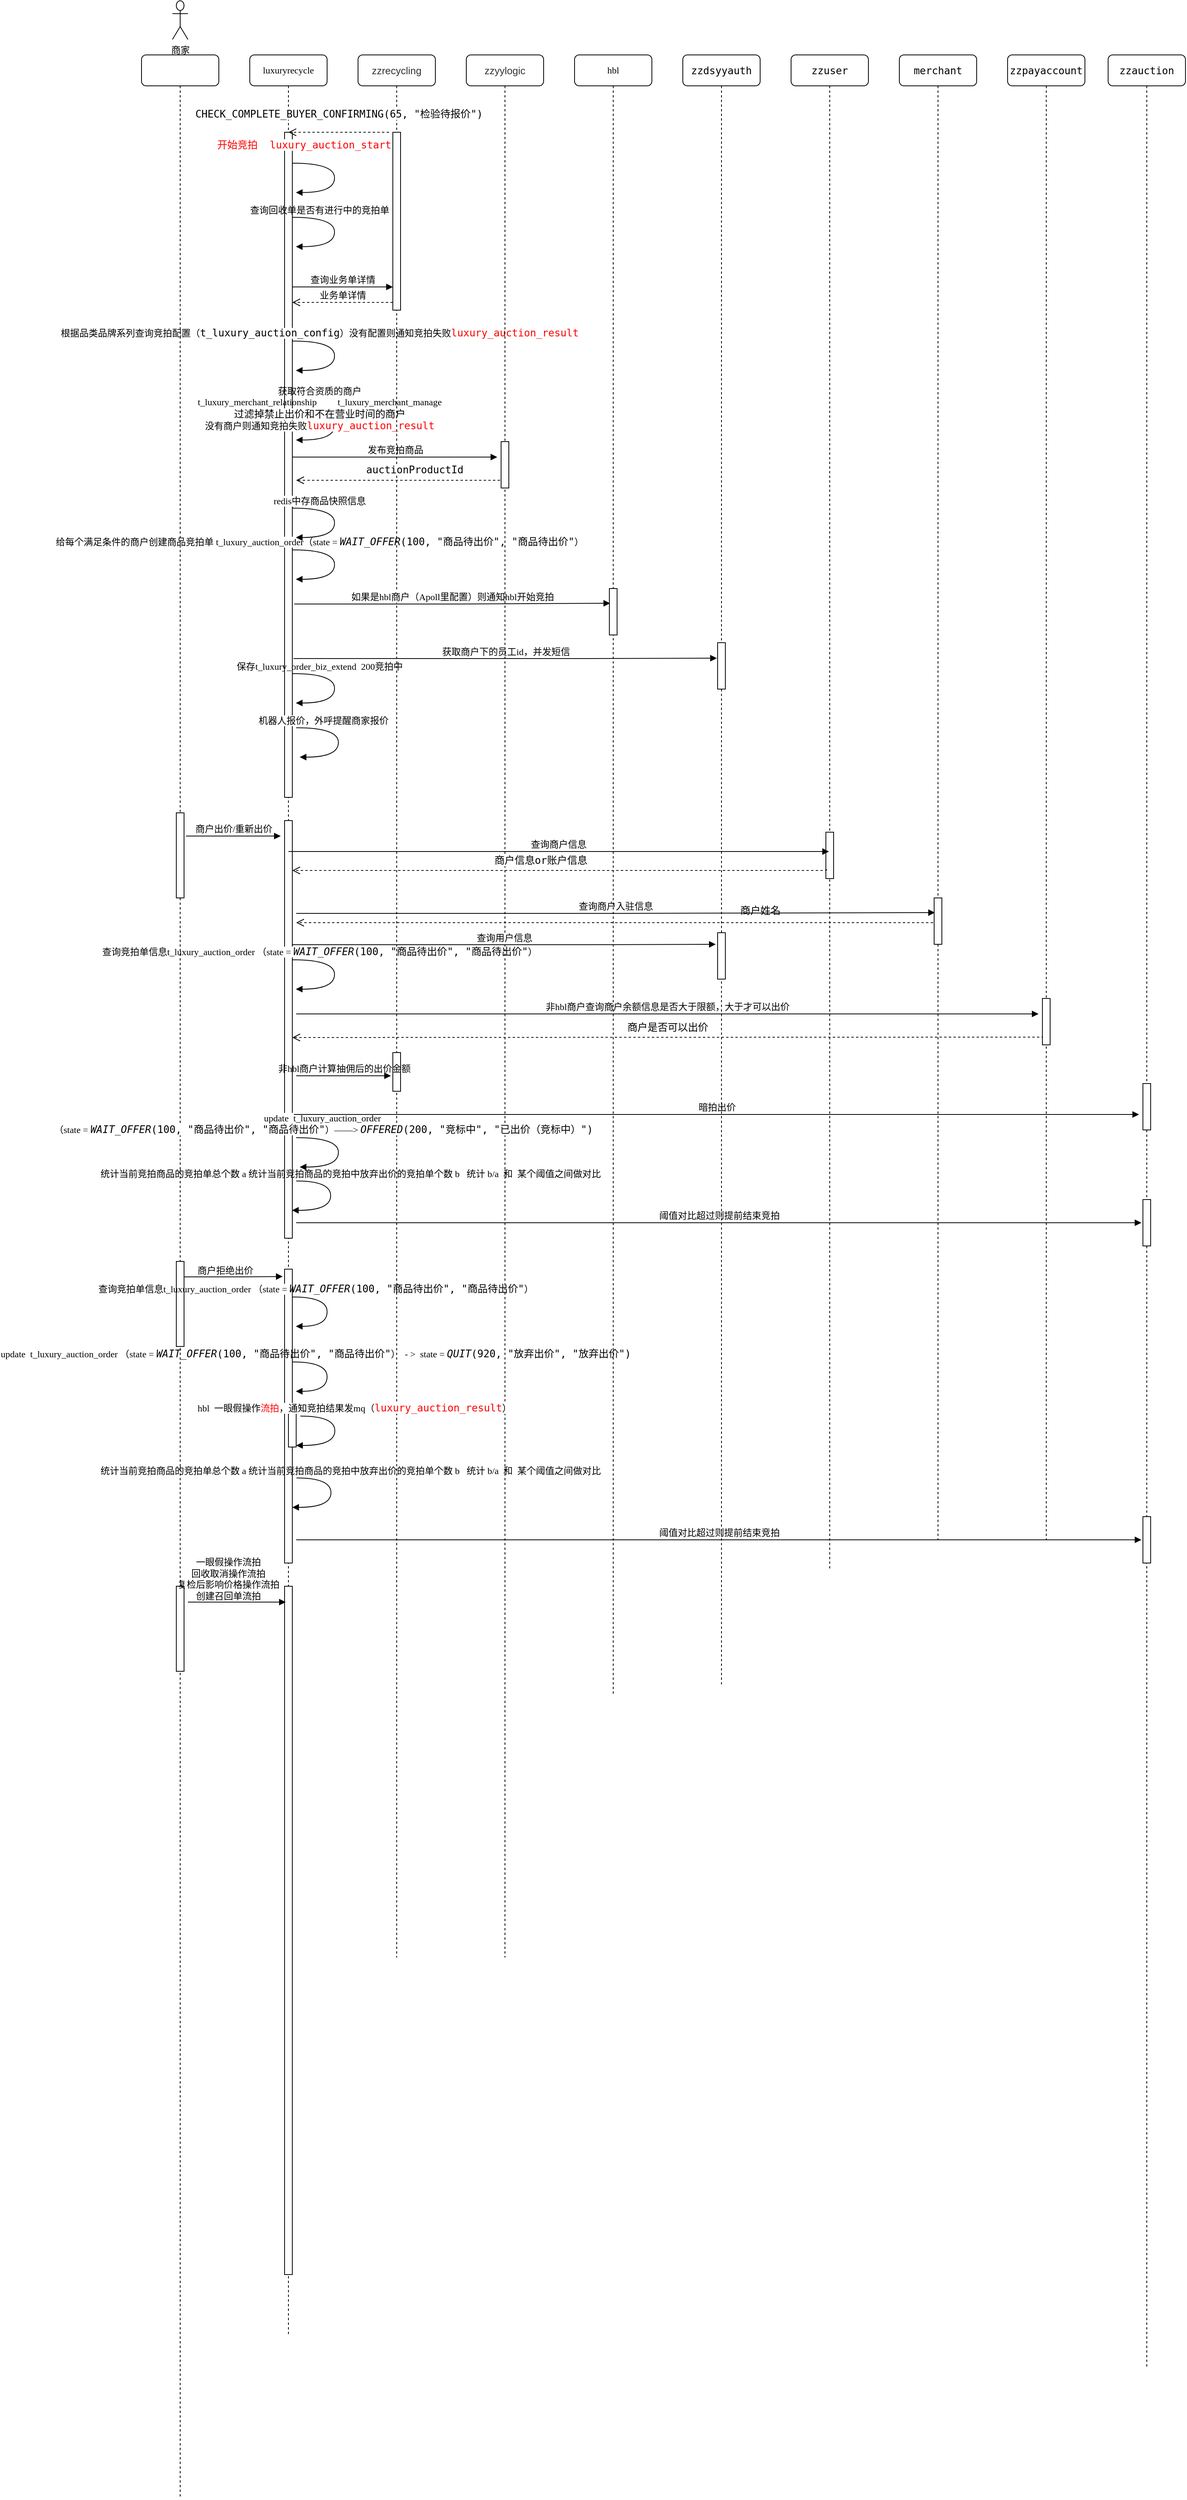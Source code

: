 <mxfile version="25.0.3">
  <diagram name="Page-1" id="13e1069c-82ec-6db2-03f1-153e76fe0fe0">
    <mxGraphModel dx="2366" dy="650" grid="1" gridSize="10" guides="1" tooltips="1" connect="1" arrows="1" fold="1" page="1" pageScale="1" pageWidth="1100" pageHeight="850" background="none" math="0" shadow="0">
      <root>
        <mxCell id="0" />
        <mxCell id="1" parent="0" />
        <mxCell id="7baba1c4bc27f4b0-2" value="luxuryrecycle" style="shape=umlLifeline;perimeter=lifelinePerimeter;whiteSpace=wrap;html=1;container=1;collapsible=0;recursiveResize=0;outlineConnect=0;rounded=1;shadow=0;comic=0;labelBackgroundColor=none;strokeWidth=1;fontFamily=Verdana;fontSize=12;align=center;" parent="1" vertex="1">
          <mxGeometry x="120" y="80" width="100" height="2950" as="geometry" />
        </mxCell>
        <mxCell id="7baba1c4bc27f4b0-10" value="" style="html=1;points=[];perimeter=orthogonalPerimeter;rounded=0;shadow=0;comic=0;labelBackgroundColor=none;strokeWidth=1;fontFamily=Verdana;fontSize=12;align=center;" parent="7baba1c4bc27f4b0-2" vertex="1">
          <mxGeometry x="45" y="100" width="10" height="860" as="geometry" />
        </mxCell>
        <mxCell id="7baba1c4bc27f4b0-35" value="查询回收单是否有进行中的竞拍单" style="html=1;verticalAlign=bottom;endArrow=block;labelBackgroundColor=none;fontFamily=Verdana;fontSize=12;elbow=vertical;edgeStyle=orthogonalEdgeStyle;curved=1;entryX=1;entryY=0.286;entryPerimeter=0;exitX=1.038;exitY=0.345;exitPerimeter=0;" parent="7baba1c4bc27f4b0-2" edge="1">
          <mxGeometry x="-0.509" relative="1" as="geometry">
            <mxPoint x="55.0" y="210.0" as="sourcePoint" />
            <mxPoint x="59.62" y="247.92" as="targetPoint" />
            <Array as="points">
              <mxPoint x="109.62" y="209.9" />
              <mxPoint x="109.62" y="247.9" />
            </Array>
            <mxPoint as="offset" />
          </mxGeometry>
        </mxCell>
        <mxCell id="wZEFfsgulWvUyu0J_CY3-9" value="&lt;span style=&quot;background-color: rgb(255, 255, 255);&quot;&gt;根据品类品牌系列查询竞拍配置（&lt;span style=&quot;font-family: &amp;quot;JetBrains Mono&amp;quot;, monospace; font-size: 9.8pt;&quot;&gt;t_luxury_auction_config&lt;/span&gt;）没有配置则通知竞拍失败&lt;/span&gt;&lt;span style=&quot;font-family: &amp;quot;JetBrains Mono&amp;quot;, monospace; font-size: 9.8pt; background-color: rgb(255, 255, 255);&quot;&gt;&lt;font style=&quot;&quot; color=&quot;#ff0000&quot;&gt;luxury_auction_result&lt;/font&gt;&lt;/span&gt;" style="html=1;verticalAlign=bottom;endArrow=block;labelBackgroundColor=none;fontFamily=Verdana;fontSize=12;elbow=vertical;edgeStyle=orthogonalEdgeStyle;curved=1;entryX=1;entryY=0.286;entryPerimeter=0;exitX=1.038;exitY=0.345;exitPerimeter=0;" parent="7baba1c4bc27f4b0-2" edge="1">
          <mxGeometry x="-0.509" relative="1" as="geometry">
            <mxPoint x="55.0" y="370.04" as="sourcePoint" />
            <mxPoint x="59.62" y="407.96" as="targetPoint" />
            <Array as="points">
              <mxPoint x="109.62" y="369.94" />
              <mxPoint x="109.62" y="407.94" />
            </Array>
            <mxPoint as="offset" />
          </mxGeometry>
        </mxCell>
        <mxCell id="wZEFfsgulWvUyu0J_CY3-10" value="&lt;div style=&quot;&quot;&gt;&lt;pre style=&quot;font-family: &amp;quot;JetBrains Mono&amp;quot;, monospace; font-size: 9.8pt;&quot;&gt;&lt;font style=&quot;background-color: rgb(255, 255, 255);&quot; color=&quot;#ff0000&quot;&gt;开始竞拍  luxury_auction_start&lt;/font&gt;&lt;/pre&gt;&lt;/div&gt;" style="html=1;verticalAlign=bottom;endArrow=block;labelBackgroundColor=none;fontFamily=Verdana;fontSize=12;elbow=vertical;edgeStyle=orthogonalEdgeStyle;curved=1;entryX=1;entryY=0.286;entryPerimeter=0;exitX=1.038;exitY=0.345;exitPerimeter=0;" parent="7baba1c4bc27f4b0-2" edge="1">
          <mxGeometry x="-0.789" relative="1" as="geometry">
            <mxPoint x="55.0" y="140.0" as="sourcePoint" />
            <mxPoint x="59.62" y="177.92" as="targetPoint" />
            <Array as="points">
              <mxPoint x="109.62" y="139.9" />
              <mxPoint x="109.62" y="177.9" />
            </Array>
            <mxPoint as="offset" />
          </mxGeometry>
        </mxCell>
        <mxCell id="wZEFfsgulWvUyu0J_CY3-11" value="业务单详情" style="html=1;verticalAlign=bottom;endArrow=open;dashed=1;endSize=8;labelBackgroundColor=none;fontFamily=Verdana;fontSize=12;edgeStyle=elbowEdgeStyle;elbow=vertical;" parent="7baba1c4bc27f4b0-2" edge="1">
          <mxGeometry relative="1" as="geometry">
            <mxPoint x="55" y="320" as="targetPoint" />
            <Array as="points">
              <mxPoint x="130" y="320" />
              <mxPoint x="160" y="320" />
            </Array>
            <mxPoint x="185" y="320" as="sourcePoint" />
          </mxGeometry>
        </mxCell>
        <mxCell id="wZEFfsgulWvUyu0J_CY3-12" value="获取符合资质的商户&lt;div&gt;t_luxury_merchant_relationship&amp;nbsp; &amp;nbsp; &amp;nbsp; &amp;nbsp; &amp;nbsp;t_luxury_merchant_manage&lt;/div&gt;&lt;div&gt;&lt;span style=&quot;background-color: rgb(255, 255, 255); font-family: Menlo-Regular, monospace; font-size: 9.8pt;&quot;&gt;过滤掉禁止出价和不在营业时间的商户&lt;/span&gt;&lt;/div&gt;&lt;div&gt;&lt;span style=&quot;background-color: rgb(255, 255, 255);&quot;&gt;没有商户则通知竞拍失败&lt;/span&gt;&lt;span style=&quot;font-family: &amp;quot;JetBrains Mono&amp;quot;, monospace; font-size: 9.8pt; background-color: rgb(255, 255, 255);&quot;&gt;&lt;font color=&quot;#ff0000&quot;&gt;luxury_auction_result&lt;/font&gt;&lt;/span&gt;&lt;span style=&quot;background-color: rgb(255, 255, 255); font-family: Menlo-Regular, monospace; font-size: 9.8pt;&quot;&gt;&lt;/span&gt;&lt;/div&gt;" style="html=1;verticalAlign=bottom;endArrow=block;labelBackgroundColor=none;fontFamily=Verdana;fontSize=12;elbow=vertical;edgeStyle=orthogonalEdgeStyle;curved=1;entryX=1;entryY=0.286;entryPerimeter=0;exitX=1.038;exitY=0.345;exitPerimeter=0;" parent="7baba1c4bc27f4b0-2" edge="1">
          <mxGeometry x="0.574" y="-8" relative="1" as="geometry">
            <mxPoint x="55.0" y="460" as="sourcePoint" />
            <mxPoint x="59.62" y="497.92" as="targetPoint" />
            <Array as="points">
              <mxPoint x="109.62" y="459.9" />
              <mxPoint x="109.62" y="497.9" />
            </Array>
            <mxPoint as="offset" />
          </mxGeometry>
        </mxCell>
        <mxCell id="wZEFfsgulWvUyu0J_CY3-14" value="发布竞拍商品" style="html=1;verticalAlign=bottom;endArrow=block;labelBackgroundColor=none;fontFamily=Verdana;fontSize=12;edgeStyle=elbowEdgeStyle;elbow=horizontal;" parent="7baba1c4bc27f4b0-2" edge="1">
          <mxGeometry relative="1" as="geometry">
            <mxPoint x="55" y="520" as="sourcePoint" />
            <mxPoint x="320" y="520" as="targetPoint" />
          </mxGeometry>
        </mxCell>
        <mxCell id="wZEFfsgulWvUyu0J_CY3-20" value="&lt;span style=&quot;background-color: rgb(255, 255, 255);&quot;&gt;给每个满足条件的商户创建商品竞拍单&amp;nbsp;t_luxury_auction_order（state =&amp;nbsp;&lt;span style=&quot;font-family: &amp;quot;JetBrains Mono&amp;quot;, monospace; font-size: 9.8pt; font-style: italic;&quot;&gt;WAIT_OFFER&lt;/span&gt;&lt;span style=&quot;font-family: &amp;quot;JetBrains Mono&amp;quot;, monospace; font-size: 9.8pt;&quot;&gt;(&lt;/span&gt;&lt;span style=&quot;font-family: &amp;quot;JetBrains Mono&amp;quot;, monospace; font-size: 9.8pt;&quot;&gt;100&lt;/span&gt;&lt;span style=&quot;font-family: &amp;quot;JetBrains Mono&amp;quot;, monospace; font-size: 9.8pt;&quot;&gt;, &lt;/span&gt;&lt;span style=&quot;font-family: &amp;quot;JetBrains Mono&amp;quot;, monospace; font-size: 9.8pt;&quot;&gt;&quot;&lt;/span&gt;&lt;span style=&quot;font-size: 9.8pt; font-family: Menlo-Regular, monospace;&quot;&gt;商品待出价&lt;/span&gt;&lt;span style=&quot;font-family: &amp;quot;JetBrains Mono&amp;quot;, monospace; font-size: 9.8pt;&quot;&gt;&quot;&lt;/span&gt;&lt;span style=&quot;font-family: &amp;quot;JetBrains Mono&amp;quot;, monospace; font-size: 9.8pt;&quot;&gt;, &lt;/span&gt;&lt;span style=&quot;font-family: &amp;quot;JetBrains Mono&amp;quot;, monospace; font-size: 9.8pt;&quot;&gt;&quot;&lt;/span&gt;&lt;span style=&quot;font-size: 9.8pt; font-family: Menlo-Regular, monospace;&quot;&gt;商品待出价&lt;/span&gt;&lt;span style=&quot;font-family: &amp;quot;JetBrains Mono&amp;quot;, monospace; font-size: 9.8pt;&quot;&gt;&quot;&lt;/span&gt;）&lt;/span&gt;" style="html=1;verticalAlign=bottom;endArrow=block;labelBackgroundColor=none;fontFamily=Verdana;fontSize=12;elbow=vertical;edgeStyle=orthogonalEdgeStyle;curved=1;entryX=1;entryY=0.286;entryPerimeter=0;exitX=1.038;exitY=0.345;exitPerimeter=0;" parent="7baba1c4bc27f4b0-2" edge="1">
          <mxGeometry x="-0.509" relative="1" as="geometry">
            <mxPoint x="55.0" y="640.04" as="sourcePoint" />
            <mxPoint x="59.62" y="677.96" as="targetPoint" />
            <Array as="points">
              <mxPoint x="109.62" y="639.94" />
              <mxPoint x="109.62" y="677.94" />
            </Array>
            <mxPoint as="offset" />
          </mxGeometry>
        </mxCell>
        <mxCell id="wZEFfsgulWvUyu0J_CY3-30" value="&lt;span style=&quot;background-color: rgb(255, 255, 255);&quot;&gt;保存&lt;/span&gt;t_luxury_order_biz_extend&amp;nbsp; 200竞拍中" style="html=1;verticalAlign=bottom;endArrow=block;labelBackgroundColor=none;fontFamily=Verdana;fontSize=12;elbow=vertical;edgeStyle=orthogonalEdgeStyle;curved=1;entryX=1;entryY=0.286;entryPerimeter=0;exitX=1.038;exitY=0.345;exitPerimeter=0;" parent="7baba1c4bc27f4b0-2" edge="1">
          <mxGeometry x="-0.509" relative="1" as="geometry">
            <mxPoint x="55.0" y="800.04" as="sourcePoint" />
            <mxPoint x="59.62" y="837.96" as="targetPoint" />
            <Array as="points">
              <mxPoint x="109.62" y="799.94" />
              <mxPoint x="109.62" y="837.94" />
            </Array>
            <mxPoint as="offset" />
          </mxGeometry>
        </mxCell>
        <mxCell id="wZEFfsgulWvUyu0J_CY3-33" value="商户出价/重新出价" style="html=1;verticalAlign=bottom;endArrow=block;labelBackgroundColor=none;fontFamily=Verdana;fontSize=12;edgeStyle=elbowEdgeStyle;elbow=horizontal;" parent="7baba1c4bc27f4b0-2" edge="1">
          <mxGeometry relative="1" as="geometry">
            <mxPoint x="-82.5" y="1010" as="sourcePoint" />
            <mxPoint x="40" y="1010" as="targetPoint" />
          </mxGeometry>
        </mxCell>
        <mxCell id="wZEFfsgulWvUyu0J_CY3-34" value="" style="html=1;points=[];perimeter=orthogonalPerimeter;rounded=0;shadow=0;comic=0;labelBackgroundColor=none;strokeWidth=1;fontFamily=Verdana;fontSize=12;align=center;" parent="7baba1c4bc27f4b0-2" vertex="1">
          <mxGeometry x="45" y="990" width="10" height="540" as="geometry" />
        </mxCell>
        <mxCell id="wZEFfsgulWvUyu0J_CY3-41" value="&lt;span style=&quot;background-color: rgb(255, 255, 255);&quot;&gt;查询竞拍单信息&lt;/span&gt;t_luxury_auction_order&amp;nbsp;&lt;span style=&quot;background-color: rgb(255, 255, 255);&quot;&gt;（state =&amp;nbsp;&lt;/span&gt;&lt;span style=&quot;font-family: &amp;quot;JetBrains Mono&amp;quot;, monospace; font-size: 9.8pt; font-style: italic;&quot;&gt;WAIT_OFFER&lt;/span&gt;&lt;span style=&quot;font-family: &amp;quot;JetBrains Mono&amp;quot;, monospace; font-size: 9.8pt;&quot;&gt;(&lt;/span&gt;&lt;span style=&quot;font-family: &amp;quot;JetBrains Mono&amp;quot;, monospace; font-size: 9.8pt;&quot;&gt;100&lt;/span&gt;&lt;span style=&quot;font-family: &amp;quot;JetBrains Mono&amp;quot;, monospace; font-size: 9.8pt;&quot;&gt;,&amp;nbsp;&lt;/span&gt;&lt;span style=&quot;font-family: &amp;quot;JetBrains Mono&amp;quot;, monospace; font-size: 9.8pt;&quot;&gt;&quot;&lt;/span&gt;&lt;span style=&quot;font-size: 9.8pt; font-family: Menlo-Regular, monospace;&quot;&gt;商品待出价&lt;/span&gt;&lt;span style=&quot;font-family: &amp;quot;JetBrains Mono&amp;quot;, monospace; font-size: 9.8pt;&quot;&gt;&quot;&lt;/span&gt;&lt;span style=&quot;font-family: &amp;quot;JetBrains Mono&amp;quot;, monospace; font-size: 9.8pt;&quot;&gt;,&amp;nbsp;&lt;/span&gt;&lt;span style=&quot;font-family: &amp;quot;JetBrains Mono&amp;quot;, monospace; font-size: 9.8pt;&quot;&gt;&quot;&lt;/span&gt;&lt;span style=&quot;font-size: 9.8pt; font-family: Menlo-Regular, monospace;&quot;&gt;商品待出价&lt;/span&gt;&lt;span style=&quot;font-family: &amp;quot;JetBrains Mono&amp;quot;, monospace; font-size: 9.8pt;&quot;&gt;&quot;&lt;/span&gt;&lt;span style=&quot;background-color: rgb(255, 255, 255);&quot;&gt;）&lt;/span&gt;" style="html=1;verticalAlign=bottom;endArrow=block;labelBackgroundColor=none;fontFamily=Verdana;fontSize=12;elbow=vertical;edgeStyle=orthogonalEdgeStyle;curved=1;entryX=1;entryY=0.286;entryPerimeter=0;exitX=1.038;exitY=0.345;exitPerimeter=0;" parent="7baba1c4bc27f4b0-2" edge="1">
          <mxGeometry x="-0.509" relative="1" as="geometry">
            <mxPoint x="55.0" y="1170.04" as="sourcePoint" />
            <mxPoint x="59.62" y="1207.96" as="targetPoint" />
            <Array as="points">
              <mxPoint x="109.62" y="1169.94" />
              <mxPoint x="109.62" y="1207.94" />
            </Array>
            <mxPoint as="offset" />
          </mxGeometry>
        </mxCell>
        <mxCell id="wZEFfsgulWvUyu0J_CY3-71" value="" style="html=1;points=[];perimeter=orthogonalPerimeter;rounded=0;shadow=0;comic=0;labelBackgroundColor=none;strokeWidth=1;fontFamily=Verdana;fontSize=12;align=center;" parent="7baba1c4bc27f4b0-2" vertex="1">
          <mxGeometry x="45" y="1570" width="10" height="380" as="geometry" />
        </mxCell>
        <mxCell id="wZEFfsgulWvUyu0J_CY3-73" value="&lt;span style=&quot;background-color: rgb(255, 255, 255);&quot;&gt;update&amp;nbsp;&amp;nbsp;t_luxury_auction_order&amp;nbsp;（&lt;/span&gt;&lt;span style=&quot;background-color: rgb(255, 255, 255);&quot;&gt;state =&amp;nbsp;&lt;/span&gt;&lt;span style=&quot;font-family: &amp;quot;JetBrains Mono&amp;quot;, monospace; font-size: 9.8pt; font-style: italic;&quot;&gt;WAIT_OFFER&lt;/span&gt;&lt;span style=&quot;font-family: &amp;quot;JetBrains Mono&amp;quot;, monospace; font-size: 9.8pt;&quot;&gt;(&lt;/span&gt;&lt;span style=&quot;font-family: &amp;quot;JetBrains Mono&amp;quot;, monospace; font-size: 9.8pt;&quot;&gt;100&lt;/span&gt;&lt;span style=&quot;font-family: &amp;quot;JetBrains Mono&amp;quot;, monospace; font-size: 9.8pt;&quot;&gt;,&amp;nbsp;&lt;/span&gt;&lt;span style=&quot;font-family: &amp;quot;JetBrains Mono&amp;quot;, monospace; font-size: 9.8pt;&quot;&gt;&quot;&lt;/span&gt;&lt;span style=&quot;font-size: 9.8pt; font-family: Menlo-Regular, monospace;&quot;&gt;商品待出价&lt;/span&gt;&lt;span style=&quot;font-family: &amp;quot;JetBrains Mono&amp;quot;, monospace; font-size: 9.8pt;&quot;&gt;&quot;&lt;/span&gt;&lt;span style=&quot;font-family: &amp;quot;JetBrains Mono&amp;quot;, monospace; font-size: 9.8pt;&quot;&gt;,&amp;nbsp;&lt;/span&gt;&lt;span style=&quot;font-family: &amp;quot;JetBrains Mono&amp;quot;, monospace; font-size: 9.8pt;&quot;&gt;&quot;&lt;/span&gt;&lt;span style=&quot;font-size: 9.8pt; font-family: Menlo-Regular, monospace;&quot;&gt;商品待出价&lt;/span&gt;&lt;span style=&quot;font-family: &amp;quot;JetBrains Mono&amp;quot;, monospace; font-size: 9.8pt;&quot;&gt;&quot;&lt;/span&gt;&lt;span style=&quot;background-color: rgb(255, 255, 255);&quot;&gt;）&amp;nbsp; - &amp;gt;&amp;nbsp;&amp;nbsp;&lt;/span&gt;&lt;span style=&quot;background-color: rgb(255, 255, 255);&quot;&gt;state =&amp;nbsp;&lt;span style=&quot;font-family: &amp;quot;JetBrains Mono&amp;quot;, monospace; font-size: 9.8pt; font-style: italic;&quot;&gt;QUIT&lt;/span&gt;&lt;span style=&quot;font-family: &amp;quot;JetBrains Mono&amp;quot;, monospace; font-size: 9.8pt;&quot;&gt;(&lt;/span&gt;&lt;span style=&quot;font-family: &amp;quot;JetBrains Mono&amp;quot;, monospace; font-size: 9.8pt;&quot;&gt;920&lt;/span&gt;&lt;span style=&quot;font-family: &amp;quot;JetBrains Mono&amp;quot;, monospace; font-size: 9.8pt;&quot;&gt;, &lt;/span&gt;&lt;span style=&quot;font-family: &amp;quot;JetBrains Mono&amp;quot;, monospace; font-size: 9.8pt;&quot;&gt;&quot;&lt;/span&gt;&lt;span style=&quot;font-size: 9.8pt; font-family: Menlo-Regular, monospace;&quot;&gt;放弃出价&lt;/span&gt;&lt;span style=&quot;font-family: &amp;quot;JetBrains Mono&amp;quot;, monospace; font-size: 9.8pt;&quot;&gt;&quot;&lt;/span&gt;&lt;span style=&quot;font-family: &amp;quot;JetBrains Mono&amp;quot;, monospace; font-size: 9.8pt;&quot;&gt;, &lt;/span&gt;&lt;span style=&quot;font-family: &amp;quot;JetBrains Mono&amp;quot;, monospace; font-size: 9.8pt;&quot;&gt;&quot;&lt;/span&gt;&lt;span style=&quot;font-size: 9.8pt; font-family: Menlo-Regular, monospace;&quot;&gt;放弃出价&lt;/span&gt;&lt;span style=&quot;font-family: &amp;quot;JetBrains Mono&amp;quot;, monospace; font-size: 9.8pt;&quot;&gt;&quot;&lt;/span&gt;&lt;span style=&quot;font-family: &amp;quot;JetBrains Mono&amp;quot;, monospace; font-size: 9.8pt;&quot;&gt;)&lt;/span&gt;&lt;/span&gt;" style="html=1;verticalAlign=bottom;endArrow=block;labelBackgroundColor=none;fontFamily=Verdana;fontSize=12;elbow=vertical;edgeStyle=orthogonalEdgeStyle;curved=1;entryX=1;entryY=0.286;entryPerimeter=0;exitX=1.038;exitY=0.345;exitPerimeter=0;" parent="7baba1c4bc27f4b0-2" edge="1">
          <mxGeometry x="-0.509" relative="1" as="geometry">
            <mxPoint x="55.0" y="1690.04" as="sourcePoint" />
            <mxPoint x="59.62" y="1727.96" as="targetPoint" />
            <Array as="points">
              <mxPoint x="100" y="1690" />
              <mxPoint x="100" y="1728" />
            </Array>
            <mxPoint as="offset" />
          </mxGeometry>
        </mxCell>
        <mxCell id="wZEFfsgulWvUyu0J_CY3-74" value="&lt;div&gt;统计当前竞拍商品的竞拍单总个数 a 统计当前竞拍商品的竞拍中放弃出价的竞拍单个数 b&amp;nbsp; &amp;nbsp;统计 b/a&amp;nbsp; 和&amp;nbsp; 某个阈值之间做对比&lt;/div&gt;" style="html=1;verticalAlign=bottom;endArrow=block;labelBackgroundColor=none;fontFamily=Verdana;fontSize=12;elbow=vertical;edgeStyle=orthogonalEdgeStyle;curved=1;entryX=1;entryY=0.286;entryPerimeter=0;" parent="7baba1c4bc27f4b0-2" edge="1">
          <mxGeometry x="-0.327" y="25" relative="1" as="geometry">
            <mxPoint x="60.38" y="1840" as="sourcePoint" />
            <mxPoint x="55" y="1877.96" as="targetPoint" />
            <Array as="points">
              <mxPoint x="105" y="1839.94" />
              <mxPoint x="105" y="1877.94" />
            </Array>
            <mxPoint as="offset" />
          </mxGeometry>
        </mxCell>
        <mxCell id="wZEFfsgulWvUyu0J_CY3-75" value="" style="html=1;points=[];perimeter=orthogonalPerimeter;rounded=0;shadow=0;comic=0;labelBackgroundColor=none;strokeWidth=1;fontFamily=Verdana;fontSize=12;align=center;" parent="7baba1c4bc27f4b0-2" vertex="1">
          <mxGeometry x="50" y="1750" width="10" height="50" as="geometry" />
        </mxCell>
        <mxCell id="PeXuL_0qpBJ3u_Qx9yL4-6" value="" style="html=1;points=[];perimeter=orthogonalPerimeter;rounded=0;shadow=0;comic=0;labelBackgroundColor=none;strokeWidth=1;fontFamily=Verdana;fontSize=12;align=center;" vertex="1" parent="7baba1c4bc27f4b0-2">
          <mxGeometry x="45" y="1980" width="10" height="890" as="geometry" />
        </mxCell>
        <mxCell id="7baba1c4bc27f4b0-4" value="hbl" style="shape=umlLifeline;perimeter=lifelinePerimeter;whiteSpace=wrap;html=1;container=1;collapsible=0;recursiveResize=0;outlineConnect=0;rounded=1;shadow=0;comic=0;labelBackgroundColor=none;strokeWidth=1;fontFamily=Verdana;fontSize=12;align=center;" parent="1" vertex="1">
          <mxGeometry x="540" y="80" width="100" height="2120" as="geometry" />
        </mxCell>
        <mxCell id="wZEFfsgulWvUyu0J_CY3-22" value="" style="html=1;points=[];perimeter=orthogonalPerimeter;rounded=0;shadow=0;comic=0;labelBackgroundColor=none;strokeWidth=1;fontFamily=Verdana;fontSize=12;align=center;" parent="7baba1c4bc27f4b0-4" vertex="1">
          <mxGeometry x="45" y="690" width="10" height="60" as="geometry" />
        </mxCell>
        <mxCell id="wZEFfsgulWvUyu0J_CY3-27" value="&lt;span style=&quot;background-color: rgb(255, 255, 255);&quot;&gt;获取商户下的员工id，并发短信&lt;/span&gt;" style="html=1;verticalAlign=bottom;endArrow=block;labelBackgroundColor=none;fontFamily=Verdana;fontSize=12;edgeStyle=elbowEdgeStyle;elbow=horizontal;" parent="7baba1c4bc27f4b0-4" edge="1">
          <mxGeometry relative="1" as="geometry">
            <mxPoint x="-363.5" y="780.5" as="sourcePoint" />
            <mxPoint x="184" y="780" as="targetPoint" />
            <Array as="points">
              <mxPoint x="10" y="750" />
            </Array>
          </mxGeometry>
        </mxCell>
        <mxCell id="wZEFfsgulWvUyu0J_CY3-45" value="&lt;div style=&quot;&quot;&gt;&lt;pre style=&quot;font-family: &amp;quot;JetBrains Mono&amp;quot;, monospace; font-size: 9.8pt;&quot;&gt;&lt;span style=&quot;background-color: rgb(255, 255, 255);&quot;&gt;商户姓名&lt;/span&gt;&lt;/pre&gt;&lt;/div&gt;" style="html=1;verticalAlign=bottom;endArrow=open;dashed=1;endSize=8;labelBackgroundColor=none;fontFamily=Verdana;fontSize=12;edgeStyle=elbowEdgeStyle;elbow=vertical;" parent="7baba1c4bc27f4b0-4" source="7baba1c4bc27f4b0-7" edge="1">
          <mxGeometry x="-0.447" y="8" relative="1" as="geometry">
            <mxPoint x="-360" y="1121.5" as="targetPoint" />
            <Array as="points">
              <mxPoint x="450" y="1122" />
              <mxPoint x="-290" y="1111.5" />
              <mxPoint x="-260" y="1111.5" />
            </Array>
            <mxPoint x="331" y="1120" as="sourcePoint" />
            <mxPoint as="offset" />
          </mxGeometry>
        </mxCell>
        <mxCell id="wZEFfsgulWvUyu0J_CY3-48" value="&lt;div style=&quot;&quot;&gt;&lt;pre style=&quot;font-family: &amp;quot;JetBrains Mono&amp;quot;, monospace; font-size: 9.8pt;&quot;&gt;&lt;span style=&quot;background-color: rgb(255, 255, 255);&quot;&gt;商户是否可以出价&lt;/span&gt;&lt;/pre&gt;&lt;/div&gt;" style="html=1;verticalAlign=bottom;endArrow=open;dashed=1;endSize=8;labelBackgroundColor=none;fontFamily=Verdana;fontSize=12;edgeStyle=elbowEdgeStyle;elbow=vertical;exitX=0.2;exitY=0.833;exitDx=0;exitDy=0;exitPerimeter=0;" parent="7baba1c4bc27f4b0-4" source="wZEFfsgulWvUyu0J_CY3-43" edge="1">
          <mxGeometry x="0.002" y="10" relative="1" as="geometry">
            <mxPoint x="-365" y="1270" as="targetPoint" />
            <Array as="points">
              <mxPoint x="445" y="1270.5" />
              <mxPoint x="-295" y="1260" />
              <mxPoint x="-265" y="1260" />
            </Array>
            <mxPoint x="465" y="1270.5" as="sourcePoint" />
            <mxPoint as="offset" />
          </mxGeometry>
        </mxCell>
        <mxCell id="7baba1c4bc27f4b0-5" value="&lt;div style=&quot;&quot;&gt;&lt;pre style=&quot;font-family: &amp;quot;JetBrains Mono&amp;quot;, monospace; font-size: 9.8pt;&quot;&gt;&lt;span style=&quot;background-color: rgb(255, 255, 255);&quot;&gt;zzdsyyauth&lt;/span&gt;&lt;/pre&gt;&lt;/div&gt;" style="shape=umlLifeline;perimeter=lifelinePerimeter;whiteSpace=wrap;html=1;container=1;collapsible=0;recursiveResize=0;outlineConnect=0;rounded=1;shadow=0;comic=0;labelBackgroundColor=none;strokeWidth=1;fontFamily=Verdana;fontSize=12;align=center;" parent="1" vertex="1">
          <mxGeometry x="680" y="80" width="100" height="2110" as="geometry" />
        </mxCell>
        <mxCell id="wZEFfsgulWvUyu0J_CY3-26" value="" style="html=1;points=[];perimeter=orthogonalPerimeter;rounded=0;shadow=0;comic=0;labelBackgroundColor=none;strokeWidth=1;fontFamily=Verdana;fontSize=12;align=center;" parent="7baba1c4bc27f4b0-5" vertex="1">
          <mxGeometry x="45" y="760" width="10" height="60" as="geometry" />
        </mxCell>
        <mxCell id="wZEFfsgulWvUyu0J_CY3-39" value="" style="html=1;points=[];perimeter=orthogonalPerimeter;rounded=0;shadow=0;comic=0;labelBackgroundColor=none;strokeWidth=1;fontFamily=Verdana;fontSize=12;align=center;" parent="7baba1c4bc27f4b0-5" vertex="1">
          <mxGeometry x="45" y="1135" width="10" height="60" as="geometry" />
        </mxCell>
        <mxCell id="wZEFfsgulWvUyu0J_CY3-44" value="非hbl商户查询商户余额信息是否大于限额，大于才可以出价" style="html=1;verticalAlign=bottom;endArrow=block;labelBackgroundColor=none;fontFamily=Verdana;fontSize=12;edgeStyle=elbowEdgeStyle;elbow=horizontal;" parent="7baba1c4bc27f4b0-5" edge="1">
          <mxGeometry relative="1" as="geometry">
            <mxPoint x="-500" y="1240" as="sourcePoint" />
            <mxPoint x="460" y="1240" as="targetPoint" />
          </mxGeometry>
        </mxCell>
        <mxCell id="7baba1c4bc27f4b0-6" value="&lt;div style=&quot;&quot;&gt;&lt;pre style=&quot;font-family: &amp;quot;JetBrains Mono&amp;quot;, monospace; font-size: 9.8pt;&quot;&gt;&lt;span style=&quot;background-color: rgb(255, 255, 255);&quot;&gt;zzuser&lt;/span&gt;&lt;/pre&gt;&lt;/div&gt;" style="shape=umlLifeline;perimeter=lifelinePerimeter;whiteSpace=wrap;html=1;container=1;collapsible=0;recursiveResize=0;outlineConnect=0;rounded=1;shadow=0;comic=0;labelBackgroundColor=none;strokeWidth=1;fontFamily=Verdana;fontSize=12;align=center;" parent="1" vertex="1">
          <mxGeometry x="820" y="80" width="100" height="1960" as="geometry" />
        </mxCell>
        <mxCell id="wZEFfsgulWvUyu0J_CY3-32" value="" style="html=1;points=[];perimeter=orthogonalPerimeter;rounded=0;shadow=0;comic=0;labelBackgroundColor=none;strokeWidth=1;fontFamily=Verdana;fontSize=12;align=center;" parent="7baba1c4bc27f4b0-6" vertex="1">
          <mxGeometry x="45" y="1005" width="10" height="60" as="geometry" />
        </mxCell>
        <mxCell id="wZEFfsgulWvUyu0J_CY3-53" value="暗拍出价" style="html=1;verticalAlign=bottom;endArrow=block;labelBackgroundColor=none;fontFamily=Verdana;fontSize=12;edgeStyle=elbowEdgeStyle;elbow=horizontal;" parent="7baba1c4bc27f4b0-6" edge="1">
          <mxGeometry relative="1" as="geometry">
            <mxPoint x="-643" y="1370" as="sourcePoint" />
            <mxPoint x="450" y="1370" as="targetPoint" />
          </mxGeometry>
        </mxCell>
        <mxCell id="PeXuL_0qpBJ3u_Qx9yL4-3" value="阈值对比超过则提前结束竞拍" style="html=1;verticalAlign=bottom;endArrow=block;labelBackgroundColor=none;fontFamily=Verdana;fontSize=12;edgeStyle=elbowEdgeStyle;elbow=horizontal;" edge="1" parent="7baba1c4bc27f4b0-6">
          <mxGeometry relative="1" as="geometry">
            <mxPoint x="-640" y="1920" as="sourcePoint" />
            <mxPoint x="453" y="1920" as="targetPoint" />
          </mxGeometry>
        </mxCell>
        <mxCell id="7baba1c4bc27f4b0-7" value="&lt;div style=&quot;&quot;&gt;&lt;pre style=&quot;font-family: &amp;quot;JetBrains Mono&amp;quot;, monospace; font-size: 9.8pt;&quot;&gt;&lt;span style=&quot;background-color: rgb(255, 255, 255);&quot;&gt;merchant&lt;/span&gt;&lt;/pre&gt;&lt;/div&gt;" style="shape=umlLifeline;perimeter=lifelinePerimeter;whiteSpace=wrap;html=1;container=1;collapsible=0;recursiveResize=0;outlineConnect=0;rounded=1;shadow=0;comic=0;labelBackgroundColor=none;strokeWidth=1;fontFamily=Verdana;fontSize=12;align=center;" parent="1" vertex="1">
          <mxGeometry x="960" y="80" width="100" height="1920" as="geometry" />
        </mxCell>
        <mxCell id="wZEFfsgulWvUyu0J_CY3-36" value="" style="html=1;points=[];perimeter=orthogonalPerimeter;rounded=0;shadow=0;comic=0;labelBackgroundColor=none;strokeWidth=1;fontFamily=Verdana;fontSize=12;align=center;" parent="7baba1c4bc27f4b0-7" vertex="1">
          <mxGeometry x="45" y="1090" width="10" height="60" as="geometry" />
        </mxCell>
        <mxCell id="7baba1c4bc27f4b0-8" value="" style="shape=umlLifeline;perimeter=lifelinePerimeter;whiteSpace=wrap;html=1;container=1;collapsible=0;recursiveResize=0;outlineConnect=0;rounded=1;shadow=0;comic=0;labelBackgroundColor=none;strokeWidth=1;fontFamily=Verdana;fontSize=12;align=center;" parent="1" vertex="1">
          <mxGeometry x="-20" y="80" width="100" height="3160" as="geometry" />
        </mxCell>
        <mxCell id="7baba1c4bc27f4b0-9" value="" style="html=1;points=[];perimeter=orthogonalPerimeter;rounded=0;shadow=0;comic=0;labelBackgroundColor=none;strokeWidth=1;fontFamily=Verdana;fontSize=12;align=center;" parent="7baba1c4bc27f4b0-8" vertex="1">
          <mxGeometry x="45" y="980" width="10" height="110" as="geometry" />
        </mxCell>
        <mxCell id="wZEFfsgulWvUyu0J_CY3-69" value="" style="html=1;points=[];perimeter=orthogonalPerimeter;rounded=0;shadow=0;comic=0;labelBackgroundColor=none;strokeWidth=1;fontFamily=Verdana;fontSize=12;align=center;" parent="7baba1c4bc27f4b0-8" vertex="1">
          <mxGeometry x="45" y="1560" width="10" height="110" as="geometry" />
        </mxCell>
        <mxCell id="PeXuL_0qpBJ3u_Qx9yL4-5" value="" style="html=1;points=[];perimeter=orthogonalPerimeter;rounded=0;shadow=0;comic=0;labelBackgroundColor=none;strokeWidth=1;fontFamily=Verdana;fontSize=12;align=center;" vertex="1" parent="7baba1c4bc27f4b0-8">
          <mxGeometry x="45" y="1980" width="10" height="110" as="geometry" />
        </mxCell>
        <mxCell id="wZEFfsgulWvUyu0J_CY3-1" value="商家" style="shape=umlActor;verticalLabelPosition=bottom;verticalAlign=top;html=1;" parent="1" vertex="1">
          <mxGeometry x="20" y="10" width="20" height="50" as="geometry" />
        </mxCell>
        <mxCell id="wZEFfsgulWvUyu0J_CY3-4" value="&lt;span style=&quot;color: rgb(50, 50, 50); font-family: &amp;quot;Microsoft YaHei&amp;quot;, 微软雅黑, Arial; font-size: 13px; background-color: rgba(255, 255, 255, 0.01);&quot;&gt;zzrecycling&lt;/span&gt;" style="shape=umlLifeline;perimeter=lifelinePerimeter;whiteSpace=wrap;html=1;container=1;collapsible=0;recursiveResize=0;outlineConnect=0;rounded=1;shadow=0;comic=0;labelBackgroundColor=none;strokeWidth=1;fontFamily=Verdana;fontSize=12;align=center;" parent="1" vertex="1">
          <mxGeometry x="260" y="80" width="100" height="2460" as="geometry" />
        </mxCell>
        <mxCell id="wZEFfsgulWvUyu0J_CY3-5" value="" style="html=1;points=[];perimeter=orthogonalPerimeter;rounded=0;shadow=0;comic=0;labelBackgroundColor=none;strokeWidth=1;fontFamily=Verdana;fontSize=12;align=center;" parent="wZEFfsgulWvUyu0J_CY3-4" vertex="1">
          <mxGeometry x="45" y="100" width="10" height="230" as="geometry" />
        </mxCell>
        <mxCell id="7baba1c4bc27f4b0-17" value="查询业务单详情" style="html=1;verticalAlign=bottom;endArrow=block;labelBackgroundColor=none;fontFamily=Verdana;fontSize=12;edgeStyle=elbowEdgeStyle;elbow=vertical;" parent="wZEFfsgulWvUyu0J_CY3-4" edge="1">
          <mxGeometry relative="1" as="geometry">
            <mxPoint x="-85" y="300" as="sourcePoint" />
            <Array as="points">
              <mxPoint x="-80" y="300" />
            </Array>
            <mxPoint x="45" y="300" as="targetPoint" />
          </mxGeometry>
        </mxCell>
        <mxCell id="wZEFfsgulWvUyu0J_CY3-18" value="&lt;div style=&quot;&quot;&gt;&lt;pre style=&quot;font-family: &amp;quot;JetBrains Mono&amp;quot;, monospace; font-size: 9.8pt;&quot;&gt;&lt;span style=&quot;background-color: rgb(255, 255, 255);&quot;&gt;auctionProductId&lt;/span&gt;&lt;/pre&gt;&lt;/div&gt;" style="html=1;verticalAlign=bottom;endArrow=open;dashed=1;endSize=8;labelBackgroundColor=none;fontFamily=Verdana;fontSize=12;edgeStyle=elbowEdgeStyle;elbow=vertical;" parent="wZEFfsgulWvUyu0J_CY3-4" source="wZEFfsgulWvUyu0J_CY3-15" edge="1">
          <mxGeometry x="-0.129" y="10" relative="1" as="geometry">
            <mxPoint x="-80" y="550" as="targetPoint" />
            <Array as="points">
              <mxPoint x="150" y="550" />
              <mxPoint x="-10" y="540" />
              <mxPoint x="20" y="540" />
            </Array>
            <mxPoint x="45" y="540" as="sourcePoint" />
            <mxPoint x="1" as="offset" />
          </mxGeometry>
        </mxCell>
        <mxCell id="wZEFfsgulWvUyu0J_CY3-24" value="&lt;span style=&quot;background-color: rgb(255, 255, 255);&quot;&gt;如果是hbl商户（Apoll里配置）则通知hbl开始竞拍&lt;/span&gt;" style="html=1;verticalAlign=bottom;endArrow=block;labelBackgroundColor=none;fontFamily=Verdana;fontSize=12;edgeStyle=elbowEdgeStyle;elbow=horizontal;entryX=0.1;entryY=0.317;entryDx=0;entryDy=0;entryPerimeter=0;" parent="wZEFfsgulWvUyu0J_CY3-4" target="wZEFfsgulWvUyu0J_CY3-22" edge="1">
          <mxGeometry relative="1" as="geometry">
            <mxPoint x="-82.5" y="710" as="sourcePoint" />
            <mxPoint x="182.5" y="710" as="targetPoint" />
          </mxGeometry>
        </mxCell>
        <mxCell id="wZEFfsgulWvUyu0J_CY3-35" value="查询商户信息" style="html=1;verticalAlign=bottom;endArrow=block;labelBackgroundColor=none;fontFamily=Verdana;fontSize=12;edgeStyle=elbowEdgeStyle;elbow=horizontal;entryX=0.4;entryY=0.417;entryDx=0;entryDy=0;entryPerimeter=0;" parent="wZEFfsgulWvUyu0J_CY3-4" target="wZEFfsgulWvUyu0J_CY3-32" edge="1">
          <mxGeometry relative="1" as="geometry">
            <mxPoint x="-90" y="1030" as="sourcePoint" />
            <mxPoint x="32.5" y="1030" as="targetPoint" />
          </mxGeometry>
        </mxCell>
        <mxCell id="wZEFfsgulWvUyu0J_CY3-38" value="查询商户入驻信息" style="html=1;verticalAlign=bottom;endArrow=block;labelBackgroundColor=none;fontFamily=Verdana;fontSize=12;edgeStyle=elbowEdgeStyle;elbow=horizontal;entryX=0.1;entryY=0.317;entryDx=0;entryDy=0;entryPerimeter=0;" parent="wZEFfsgulWvUyu0J_CY3-4" target="wZEFfsgulWvUyu0J_CY3-36" edge="1">
          <mxGeometry relative="1" as="geometry">
            <mxPoint x="-80" y="1110" as="sourcePoint" />
            <mxPoint x="619" y="1110" as="targetPoint" />
          </mxGeometry>
        </mxCell>
        <mxCell id="wZEFfsgulWvUyu0J_CY3-50" value="" style="html=1;points=[];perimeter=orthogonalPerimeter;rounded=0;shadow=0;comic=0;labelBackgroundColor=none;strokeWidth=1;fontFamily=Verdana;fontSize=12;align=center;" parent="wZEFfsgulWvUyu0J_CY3-4" vertex="1">
          <mxGeometry x="45" y="1290" width="10" height="50" as="geometry" />
        </mxCell>
        <mxCell id="wZEFfsgulWvUyu0J_CY3-7" value="&lt;pre style=&quot;font-size: 9.8pt; font-family: &amp;quot;JetBrains Mono&amp;quot;, monospace;&quot;&gt;&lt;span style=&quot;background-color: rgb(255, 255, 255);&quot;&gt;CHECK_COMPLETE_BUYER_CONFIRMING&lt;span style=&quot;font-size: 9.8pt; white-space-collapse: collapse;&quot;&gt;(&lt;/span&gt;&lt;span style=&quot;font-size: 9.8pt; white-space-collapse: collapse;&quot;&gt;65&lt;/span&gt;&lt;span style=&quot;font-size: 9.8pt; white-space-collapse: collapse;&quot;&gt;,&amp;nbsp;&lt;/span&gt;&lt;span style=&quot;font-size: 9.8pt; white-space-collapse: collapse;&quot;&gt;&quot;&lt;/span&gt;&lt;span style=&quot;font-size: 9.8pt; white-space-collapse: collapse; font-family: Menlo-Regular, monospace;&quot;&gt;检验待报价&lt;/span&gt;&lt;span style=&quot;font-size: 9.8pt; white-space-collapse: collapse;&quot;&gt;&quot;&lt;/span&gt;&lt;span style=&quot;font-size: 9.8pt; white-space-collapse: collapse;&quot;&gt;)&lt;/span&gt;&lt;/span&gt;&lt;/pre&gt;" style="html=1;verticalAlign=bottom;endArrow=open;dashed=1;endSize=8;labelBackgroundColor=none;fontFamily=Verdana;fontSize=12;edgeStyle=elbowEdgeStyle;elbow=horizontal;" parent="1" edge="1">
          <mxGeometry relative="1" as="geometry">
            <mxPoint x="170" y="180" as="targetPoint" />
            <Array as="points">
              <mxPoint x="245" y="180" />
              <mxPoint x="275" y="180" />
            </Array>
            <mxPoint x="300" y="180" as="sourcePoint" />
          </mxGeometry>
        </mxCell>
        <mxCell id="wZEFfsgulWvUyu0J_CY3-15" value="&lt;span style=&quot;color: rgb(50, 50, 50); font-family: &amp;quot;Microsoft YaHei&amp;quot;, 微软雅黑, Arial; font-size: 13px; background-color: rgba(255, 255, 255, 0.01);&quot;&gt;zzyylogic&lt;/span&gt;" style="shape=umlLifeline;perimeter=lifelinePerimeter;whiteSpace=wrap;html=1;container=1;collapsible=0;recursiveResize=0;outlineConnect=0;rounded=1;shadow=0;comic=0;labelBackgroundColor=none;strokeWidth=1;fontFamily=Verdana;fontSize=12;align=center;" parent="1" vertex="1">
          <mxGeometry x="400" y="80" width="100" height="2460" as="geometry" />
        </mxCell>
        <mxCell id="wZEFfsgulWvUyu0J_CY3-16" value="" style="html=1;points=[];perimeter=orthogonalPerimeter;rounded=0;shadow=0;comic=0;labelBackgroundColor=none;strokeWidth=1;fontFamily=Verdana;fontSize=12;align=center;" parent="wZEFfsgulWvUyu0J_CY3-15" vertex="1">
          <mxGeometry x="45" y="500" width="10" height="60" as="geometry" />
        </mxCell>
        <mxCell id="wZEFfsgulWvUyu0J_CY3-40" value="&lt;span style=&quot;background-color: rgb(255, 255, 255);&quot;&gt;查询用户信息&lt;/span&gt;" style="html=1;verticalAlign=bottom;endArrow=block;labelBackgroundColor=none;fontFamily=Verdana;fontSize=12;edgeStyle=elbowEdgeStyle;elbow=horizontal;" parent="wZEFfsgulWvUyu0J_CY3-15" edge="1">
          <mxGeometry relative="1" as="geometry">
            <mxPoint x="-225" y="1150.5" as="sourcePoint" />
            <mxPoint x="322.5" y="1150" as="targetPoint" />
            <Array as="points">
              <mxPoint x="148.5" y="1120" />
            </Array>
          </mxGeometry>
        </mxCell>
        <mxCell id="wZEFfsgulWvUyu0J_CY3-19" value="&lt;span style=&quot;background-color: rgb(255, 255, 255);&quot;&gt;redis中存商品快照信息&lt;/span&gt;" style="html=1;verticalAlign=bottom;endArrow=block;labelBackgroundColor=none;fontFamily=Verdana;fontSize=12;elbow=vertical;edgeStyle=orthogonalEdgeStyle;curved=1;entryX=1;entryY=0.286;entryPerimeter=0;exitX=1.038;exitY=0.345;exitPerimeter=0;" parent="1" edge="1">
          <mxGeometry x="-0.509" relative="1" as="geometry">
            <mxPoint x="175.0" y="666.04" as="sourcePoint" />
            <mxPoint x="179.62" y="703.96" as="targetPoint" />
            <Array as="points">
              <mxPoint x="229.62" y="665.94" />
              <mxPoint x="229.62" y="703.94" />
            </Array>
            <mxPoint as="offset" />
          </mxGeometry>
        </mxCell>
        <mxCell id="wZEFfsgulWvUyu0J_CY3-31" value="&lt;span style=&quot;background-color: rgb(255, 255, 255);&quot;&gt;机器人报价，外呼提醒商家报价&lt;/span&gt;" style="html=1;verticalAlign=bottom;endArrow=block;labelBackgroundColor=none;fontFamily=Verdana;fontSize=12;elbow=vertical;edgeStyle=orthogonalEdgeStyle;curved=1;entryX=1;entryY=0.286;entryPerimeter=0;exitX=1.038;exitY=0.345;exitPerimeter=0;" parent="1" edge="1">
          <mxGeometry x="-0.509" relative="1" as="geometry">
            <mxPoint x="180.0" y="950.04" as="sourcePoint" />
            <mxPoint x="184.62" y="987.96" as="targetPoint" />
            <Array as="points">
              <mxPoint x="234.62" y="949.94" />
              <mxPoint x="234.62" y="987.94" />
            </Array>
            <mxPoint as="offset" />
          </mxGeometry>
        </mxCell>
        <mxCell id="wZEFfsgulWvUyu0J_CY3-37" value="&lt;div style=&quot;&quot;&gt;&lt;pre style=&quot;font-family: &amp;quot;JetBrains Mono&amp;quot;, monospace; font-size: 9.8pt;&quot;&gt;&lt;span style=&quot;background-color: rgb(255, 255, 255);&quot;&gt;商户信息or账户信息&lt;/span&gt;&lt;/pre&gt;&lt;/div&gt;" style="html=1;verticalAlign=bottom;endArrow=open;dashed=1;endSize=8;labelBackgroundColor=none;fontFamily=Verdana;fontSize=12;edgeStyle=elbowEdgeStyle;elbow=vertical;exitX=0.1;exitY=0.8;exitDx=0;exitDy=0;exitPerimeter=0;" parent="1" source="wZEFfsgulWvUyu0J_CY3-32" edge="1">
          <mxGeometry x="0.073" y="10" relative="1" as="geometry">
            <mxPoint x="175" y="1134.5" as="targetPoint" />
            <Array as="points">
              <mxPoint x="405" y="1134.5" />
              <mxPoint x="245" y="1124.5" />
              <mxPoint x="275" y="1124.5" />
            </Array>
            <mxPoint x="790" y="1134.5" as="sourcePoint" />
            <mxPoint as="offset" />
          </mxGeometry>
        </mxCell>
        <mxCell id="wZEFfsgulWvUyu0J_CY3-42" value="&lt;div style=&quot;&quot;&gt;&lt;pre style=&quot;font-family: &amp;quot;JetBrains Mono&amp;quot;, monospace; font-size: 9.8pt;&quot;&gt;&lt;div style=&quot;&quot;&gt;&lt;pre style=&quot;font-family: &amp;quot;JetBrains Mono&amp;quot;, monospace; font-size: 9.8pt;&quot;&gt;&lt;span style=&quot;background-color: rgb(255, 255, 255);&quot;&gt;zzpayaccount&lt;/span&gt;&lt;/pre&gt;&lt;/div&gt;&lt;/pre&gt;&lt;/div&gt;" style="shape=umlLifeline;perimeter=lifelinePerimeter;whiteSpace=wrap;html=1;container=1;collapsible=0;recursiveResize=0;outlineConnect=0;rounded=1;shadow=0;comic=0;labelBackgroundColor=none;strokeWidth=1;fontFamily=Verdana;fontSize=12;align=center;" parent="1" vertex="1">
          <mxGeometry x="1100" y="80" width="100" height="1920" as="geometry" />
        </mxCell>
        <mxCell id="wZEFfsgulWvUyu0J_CY3-43" value="" style="html=1;points=[];perimeter=orthogonalPerimeter;rounded=0;shadow=0;comic=0;labelBackgroundColor=none;strokeWidth=1;fontFamily=Verdana;fontSize=12;align=center;" parent="wZEFfsgulWvUyu0J_CY3-42" vertex="1">
          <mxGeometry x="45" y="1220" width="10" height="60" as="geometry" />
        </mxCell>
        <mxCell id="wZEFfsgulWvUyu0J_CY3-49" value="非hbl商户计算抽佣后的出价金额" style="html=1;verticalAlign=bottom;endArrow=block;labelBackgroundColor=none;fontFamily=Verdana;fontSize=12;edgeStyle=elbowEdgeStyle;elbow=horizontal;" parent="1" edge="1">
          <mxGeometry relative="1" as="geometry">
            <mxPoint x="180" y="1400" as="sourcePoint" />
            <mxPoint x="302.5" y="1400" as="targetPoint" />
          </mxGeometry>
        </mxCell>
        <mxCell id="wZEFfsgulWvUyu0J_CY3-51" value="&lt;div style=&quot;&quot;&gt;&lt;pre style=&quot;font-family: &amp;quot;JetBrains Mono&amp;quot;, monospace; font-size: 9.8pt;&quot;&gt;&lt;div style=&quot;&quot;&gt;&lt;pre style=&quot;font-family: &amp;quot;JetBrains Mono&amp;quot;, monospace; font-size: 9.8pt;&quot;&gt;&lt;div style=&quot;&quot;&gt;&lt;pre style=&quot;font-family: &amp;quot;JetBrains Mono&amp;quot;, monospace; font-size: 9.8pt;&quot;&gt;&lt;span style=&quot;background-color: rgb(255, 255, 255);&quot;&gt;zzauction&lt;/span&gt;&lt;/pre&gt;&lt;/div&gt;&lt;/pre&gt;&lt;/div&gt;&lt;/pre&gt;&lt;/div&gt;" style="shape=umlLifeline;perimeter=lifelinePerimeter;whiteSpace=wrap;html=1;container=1;collapsible=0;recursiveResize=0;outlineConnect=0;rounded=1;shadow=0;comic=0;labelBackgroundColor=none;strokeWidth=1;fontFamily=Verdana;fontSize=12;align=center;" parent="1" vertex="1">
          <mxGeometry x="1230" y="80" width="100" height="2990" as="geometry" />
        </mxCell>
        <mxCell id="wZEFfsgulWvUyu0J_CY3-52" value="" style="html=1;points=[];perimeter=orthogonalPerimeter;rounded=0;shadow=0;comic=0;labelBackgroundColor=none;strokeWidth=1;fontFamily=Verdana;fontSize=12;align=center;" parent="wZEFfsgulWvUyu0J_CY3-51" vertex="1">
          <mxGeometry x="45" y="1330" width="10" height="60" as="geometry" />
        </mxCell>
        <mxCell id="PeXuL_0qpBJ3u_Qx9yL4-2" value="" style="html=1;points=[];perimeter=orthogonalPerimeter;rounded=0;shadow=0;comic=0;labelBackgroundColor=none;strokeWidth=1;fontFamily=Verdana;fontSize=12;align=center;" vertex="1" parent="wZEFfsgulWvUyu0J_CY3-51">
          <mxGeometry x="45" y="1480" width="10" height="60" as="geometry" />
        </mxCell>
        <mxCell id="PeXuL_0qpBJ3u_Qx9yL4-4" value="" style="html=1;points=[];perimeter=orthogonalPerimeter;rounded=0;shadow=0;comic=0;labelBackgroundColor=none;strokeWidth=1;fontFamily=Verdana;fontSize=12;align=center;" vertex="1" parent="wZEFfsgulWvUyu0J_CY3-51">
          <mxGeometry x="45" y="1890" width="10" height="60" as="geometry" />
        </mxCell>
        <mxCell id="wZEFfsgulWvUyu0J_CY3-67" value="&lt;span style=&quot;background-color: rgb(255, 255, 255);&quot;&gt;update&amp;nbsp;&amp;nbsp;&lt;/span&gt;t_luxury_auction_order&amp;nbsp;&lt;div&gt;&lt;span style=&quot;background-color: rgb(255, 255, 255);&quot;&gt;（state =&amp;nbsp;&lt;span style=&quot;font-family: &amp;quot;JetBrains Mono&amp;quot;, monospace; font-size: 9.8pt; font-style: italic;&quot;&gt;WAIT_OFFER&lt;/span&gt;&lt;span style=&quot;font-family: &amp;quot;JetBrains Mono&amp;quot;, monospace; font-size: 9.8pt;&quot;&gt;(&lt;/span&gt;&lt;span style=&quot;font-family: &amp;quot;JetBrains Mono&amp;quot;, monospace; font-size: 9.8pt;&quot;&gt;100&lt;/span&gt;&lt;span style=&quot;font-family: &amp;quot;JetBrains Mono&amp;quot;, monospace; font-size: 9.8pt;&quot;&gt;,&amp;nbsp;&lt;/span&gt;&lt;span style=&quot;font-family: &amp;quot;JetBrains Mono&amp;quot;, monospace; font-size: 9.8pt;&quot;&gt;&quot;&lt;/span&gt;&lt;span style=&quot;font-size: 9.8pt; font-family: Menlo-Regular, monospace;&quot;&gt;商品待出价&lt;/span&gt;&lt;span style=&quot;font-family: &amp;quot;JetBrains Mono&amp;quot;, monospace; font-size: 9.8pt;&quot;&gt;&quot;&lt;/span&gt;&lt;span style=&quot;font-family: &amp;quot;JetBrains Mono&amp;quot;, monospace; font-size: 9.8pt;&quot;&gt;,&amp;nbsp;&lt;/span&gt;&lt;span style=&quot;font-family: &amp;quot;JetBrains Mono&amp;quot;, monospace; font-size: 9.8pt;&quot;&gt;&quot;&lt;/span&gt;&lt;span style=&quot;font-size: 9.8pt; font-family: Menlo-Regular, monospace;&quot;&gt;商品待出价&lt;/span&gt;&lt;span style=&quot;font-family: &amp;quot;JetBrains Mono&amp;quot;, monospace; font-size: 9.8pt;&quot;&gt;&quot;&lt;/span&gt;）——&amp;gt;&amp;nbsp;&lt;span style=&quot;font-family: &amp;quot;JetBrains Mono&amp;quot;, monospace; font-size: 9.8pt; font-style: italic;&quot;&gt;OFFERED&lt;/span&gt;&lt;span style=&quot;font-family: &amp;quot;JetBrains Mono&amp;quot;, monospace; font-size: 9.8pt;&quot;&gt;(&lt;/span&gt;&lt;span style=&quot;font-family: &amp;quot;JetBrains Mono&amp;quot;, monospace; font-size: 9.8pt;&quot;&gt;200&lt;/span&gt;&lt;span style=&quot;font-family: &amp;quot;JetBrains Mono&amp;quot;, monospace; font-size: 9.8pt;&quot;&gt;, &lt;/span&gt;&lt;span style=&quot;font-family: &amp;quot;JetBrains Mono&amp;quot;, monospace; font-size: 9.8pt;&quot;&gt;&quot;&lt;/span&gt;&lt;span style=&quot;font-size: 9.8pt; font-family: Menlo-Regular, monospace;&quot;&gt;竞标中&lt;/span&gt;&lt;span style=&quot;font-family: &amp;quot;JetBrains Mono&amp;quot;, monospace; font-size: 9.8pt;&quot;&gt;&quot;&lt;/span&gt;&lt;span style=&quot;font-family: &amp;quot;JetBrains Mono&amp;quot;, monospace; font-size: 9.8pt;&quot;&gt;, &lt;/span&gt;&lt;span style=&quot;font-family: &amp;quot;JetBrains Mono&amp;quot;, monospace; font-size: 9.8pt;&quot;&gt;&quot;&lt;/span&gt;&lt;span style=&quot;font-size: 9.8pt; font-family: Menlo-Regular, monospace;&quot;&gt;已出价（竞标中）&lt;/span&gt;&lt;span style=&quot;font-family: &amp;quot;JetBrains Mono&amp;quot;, monospace; font-size: 9.8pt;&quot;&gt;&quot;&lt;/span&gt;&lt;span style=&quot;font-family: &amp;quot;JetBrains Mono&amp;quot;, monospace; font-size: 9.8pt;&quot;&gt;)&lt;/span&gt;&lt;/span&gt;&lt;/div&gt;" style="html=1;verticalAlign=bottom;endArrow=block;labelBackgroundColor=none;fontFamily=Verdana;fontSize=12;elbow=vertical;edgeStyle=orthogonalEdgeStyle;curved=1;entryX=1;entryY=0.286;entryPerimeter=0;exitX=1.038;exitY=0.345;exitPerimeter=0;" parent="1" edge="1">
          <mxGeometry x="-0.509" relative="1" as="geometry">
            <mxPoint x="180.0" y="1480.04" as="sourcePoint" />
            <mxPoint x="184.62" y="1517.96" as="targetPoint" />
            <Array as="points">
              <mxPoint x="234.62" y="1479.94" />
              <mxPoint x="234.62" y="1517.94" />
            </Array>
            <mxPoint as="offset" />
          </mxGeometry>
        </mxCell>
        <mxCell id="wZEFfsgulWvUyu0J_CY3-68" value="&lt;div&gt;统计当前竞拍商品的竞拍单总个数 a 统计当前竞拍商品的竞拍中放弃出价的竞拍单个数 b&amp;nbsp; &amp;nbsp;统计 b/a&amp;nbsp; 和&amp;nbsp; 某个阈值之间做对比&lt;/div&gt;" style="html=1;verticalAlign=bottom;endArrow=block;labelBackgroundColor=none;fontFamily=Verdana;fontSize=12;elbow=vertical;edgeStyle=orthogonalEdgeStyle;curved=1;entryX=1;entryY=0.286;entryPerimeter=0;" parent="1" edge="1">
          <mxGeometry x="-0.327" y="25" relative="1" as="geometry">
            <mxPoint x="180" y="1536" as="sourcePoint" />
            <mxPoint x="174.62" y="1573.96" as="targetPoint" />
            <Array as="points">
              <mxPoint x="224.62" y="1535.94" />
              <mxPoint x="224.62" y="1573.94" />
            </Array>
            <mxPoint as="offset" />
          </mxGeometry>
        </mxCell>
        <mxCell id="wZEFfsgulWvUyu0J_CY3-70" value="商户拒绝出价" style="html=1;verticalAlign=bottom;endArrow=block;labelBackgroundColor=none;fontFamily=Verdana;fontSize=12;edgeStyle=elbowEdgeStyle;elbow=horizontal;exitX=1.05;exitY=0.182;exitDx=0;exitDy=0;exitPerimeter=0;" parent="1" source="wZEFfsgulWvUyu0J_CY3-69" edge="1">
          <mxGeometry x="-0.184" relative="1" as="geometry">
            <mxPoint x="40" y="1659.5" as="sourcePoint" />
            <mxPoint x="162.5" y="1659.5" as="targetPoint" />
            <mxPoint y="1" as="offset" />
          </mxGeometry>
        </mxCell>
        <mxCell id="wZEFfsgulWvUyu0J_CY3-72" value="&lt;span style=&quot;background-color: rgb(255, 255, 255);&quot;&gt;查询竞拍单信息&lt;/span&gt;t_luxury_auction_order&amp;nbsp;&lt;span style=&quot;background-color: rgb(255, 255, 255);&quot;&gt;（state =&amp;nbsp;&lt;/span&gt;&lt;span style=&quot;font-family: &amp;quot;JetBrains Mono&amp;quot;, monospace; font-size: 9.8pt; font-style: italic;&quot;&gt;WAIT_OFFER&lt;/span&gt;&lt;span style=&quot;font-family: &amp;quot;JetBrains Mono&amp;quot;, monospace; font-size: 9.8pt;&quot;&gt;(&lt;/span&gt;&lt;span style=&quot;font-family: &amp;quot;JetBrains Mono&amp;quot;, monospace; font-size: 9.8pt;&quot;&gt;100&lt;/span&gt;&lt;span style=&quot;font-family: &amp;quot;JetBrains Mono&amp;quot;, monospace; font-size: 9.8pt;&quot;&gt;,&amp;nbsp;&lt;/span&gt;&lt;span style=&quot;font-family: &amp;quot;JetBrains Mono&amp;quot;, monospace; font-size: 9.8pt;&quot;&gt;&quot;&lt;/span&gt;&lt;span style=&quot;font-size: 9.8pt; font-family: Menlo-Regular, monospace;&quot;&gt;商品待出价&lt;/span&gt;&lt;span style=&quot;font-family: &amp;quot;JetBrains Mono&amp;quot;, monospace; font-size: 9.8pt;&quot;&gt;&quot;&lt;/span&gt;&lt;span style=&quot;font-family: &amp;quot;JetBrains Mono&amp;quot;, monospace; font-size: 9.8pt;&quot;&gt;,&amp;nbsp;&lt;/span&gt;&lt;span style=&quot;font-family: &amp;quot;JetBrains Mono&amp;quot;, monospace; font-size: 9.8pt;&quot;&gt;&quot;&lt;/span&gt;&lt;span style=&quot;font-size: 9.8pt; font-family: Menlo-Regular, monospace;&quot;&gt;商品待出价&lt;/span&gt;&lt;span style=&quot;font-family: &amp;quot;JetBrains Mono&amp;quot;, monospace; font-size: 9.8pt;&quot;&gt;&quot;&lt;/span&gt;&lt;span style=&quot;background-color: rgb(255, 255, 255);&quot;&gt;）&lt;/span&gt;" style="html=1;verticalAlign=bottom;endArrow=block;labelBackgroundColor=none;fontFamily=Verdana;fontSize=12;elbow=vertical;edgeStyle=orthogonalEdgeStyle;curved=1;entryX=1;entryY=0.286;entryPerimeter=0;exitX=1.038;exitY=0.345;exitPerimeter=0;" parent="1" edge="1">
          <mxGeometry x="-0.509" relative="1" as="geometry">
            <mxPoint x="175.0" y="1686.04" as="sourcePoint" />
            <mxPoint x="179.62" y="1723.96" as="targetPoint" />
            <Array as="points">
              <mxPoint x="220" y="1686" />
              <mxPoint x="220" y="1724" />
            </Array>
            <mxPoint as="offset" />
          </mxGeometry>
        </mxCell>
        <mxCell id="wZEFfsgulWvUyu0J_CY3-76" value="&lt;span style=&quot;background-color: rgb(255, 255, 255);&quot;&gt;hbl&amp;nbsp; 一眼假操作&lt;font color=&quot;#ff0000&quot;&gt;流拍&lt;/font&gt;，通知竞拍结果发mq（&lt;/span&gt;&lt;span style=&quot;font-family: &amp;quot;JetBrains Mono&amp;quot;, monospace; font-size: 9.8pt; background-color: rgb(255, 255, 255);&quot;&gt;&lt;font style=&quot;&quot; color=&quot;#ff0000&quot;&gt;luxury_auction_result&lt;/font&gt;&lt;/span&gt;&lt;span style=&quot;background-color: rgb(255, 255, 255);&quot;&gt;）&lt;/span&gt;" style="html=1;verticalAlign=bottom;endArrow=block;labelBackgroundColor=none;fontFamily=Verdana;fontSize=12;elbow=vertical;edgeStyle=orthogonalEdgeStyle;curved=1;entryX=1;entryY=0.286;entryPerimeter=0;" parent="1" edge="1">
          <mxGeometry x="-0.327" y="25" relative="1" as="geometry">
            <mxPoint x="185.38" y="1840" as="sourcePoint" />
            <mxPoint x="180" y="1877.96" as="targetPoint" />
            <Array as="points">
              <mxPoint x="230" y="1839.94" />
              <mxPoint x="230" y="1877.94" />
            </Array>
            <mxPoint as="offset" />
          </mxGeometry>
        </mxCell>
        <mxCell id="PeXuL_0qpBJ3u_Qx9yL4-1" value="阈值对比超过则提前结束竞拍" style="html=1;verticalAlign=bottom;endArrow=block;labelBackgroundColor=none;fontFamily=Verdana;fontSize=12;edgeStyle=elbowEdgeStyle;elbow=horizontal;" edge="1" parent="1">
          <mxGeometry relative="1" as="geometry">
            <mxPoint x="180" y="1590" as="sourcePoint" />
            <mxPoint x="1273" y="1590" as="targetPoint" />
          </mxGeometry>
        </mxCell>
        <mxCell id="PeXuL_0qpBJ3u_Qx9yL4-7" value="一眼假操作流拍&lt;div&gt;回收取消操作流拍&lt;/div&gt;&lt;div&gt;复检后影响价格操作流拍&lt;br&gt;&lt;div&gt;创建召回单流拍&lt;/div&gt;&lt;/div&gt;" style="html=1;verticalAlign=bottom;endArrow=block;labelBackgroundColor=none;fontFamily=Verdana;fontSize=12;edgeStyle=elbowEdgeStyle;elbow=vertical;exitX=1.05;exitY=0.182;exitDx=0;exitDy=0;exitPerimeter=0;" edge="1" parent="1">
          <mxGeometry x="-0.184" relative="1" as="geometry">
            <mxPoint x="40" y="2080.5" as="sourcePoint" />
            <mxPoint x="166.5" y="2080" as="targetPoint" />
            <mxPoint y="1" as="offset" />
          </mxGeometry>
        </mxCell>
      </root>
    </mxGraphModel>
  </diagram>
</mxfile>
